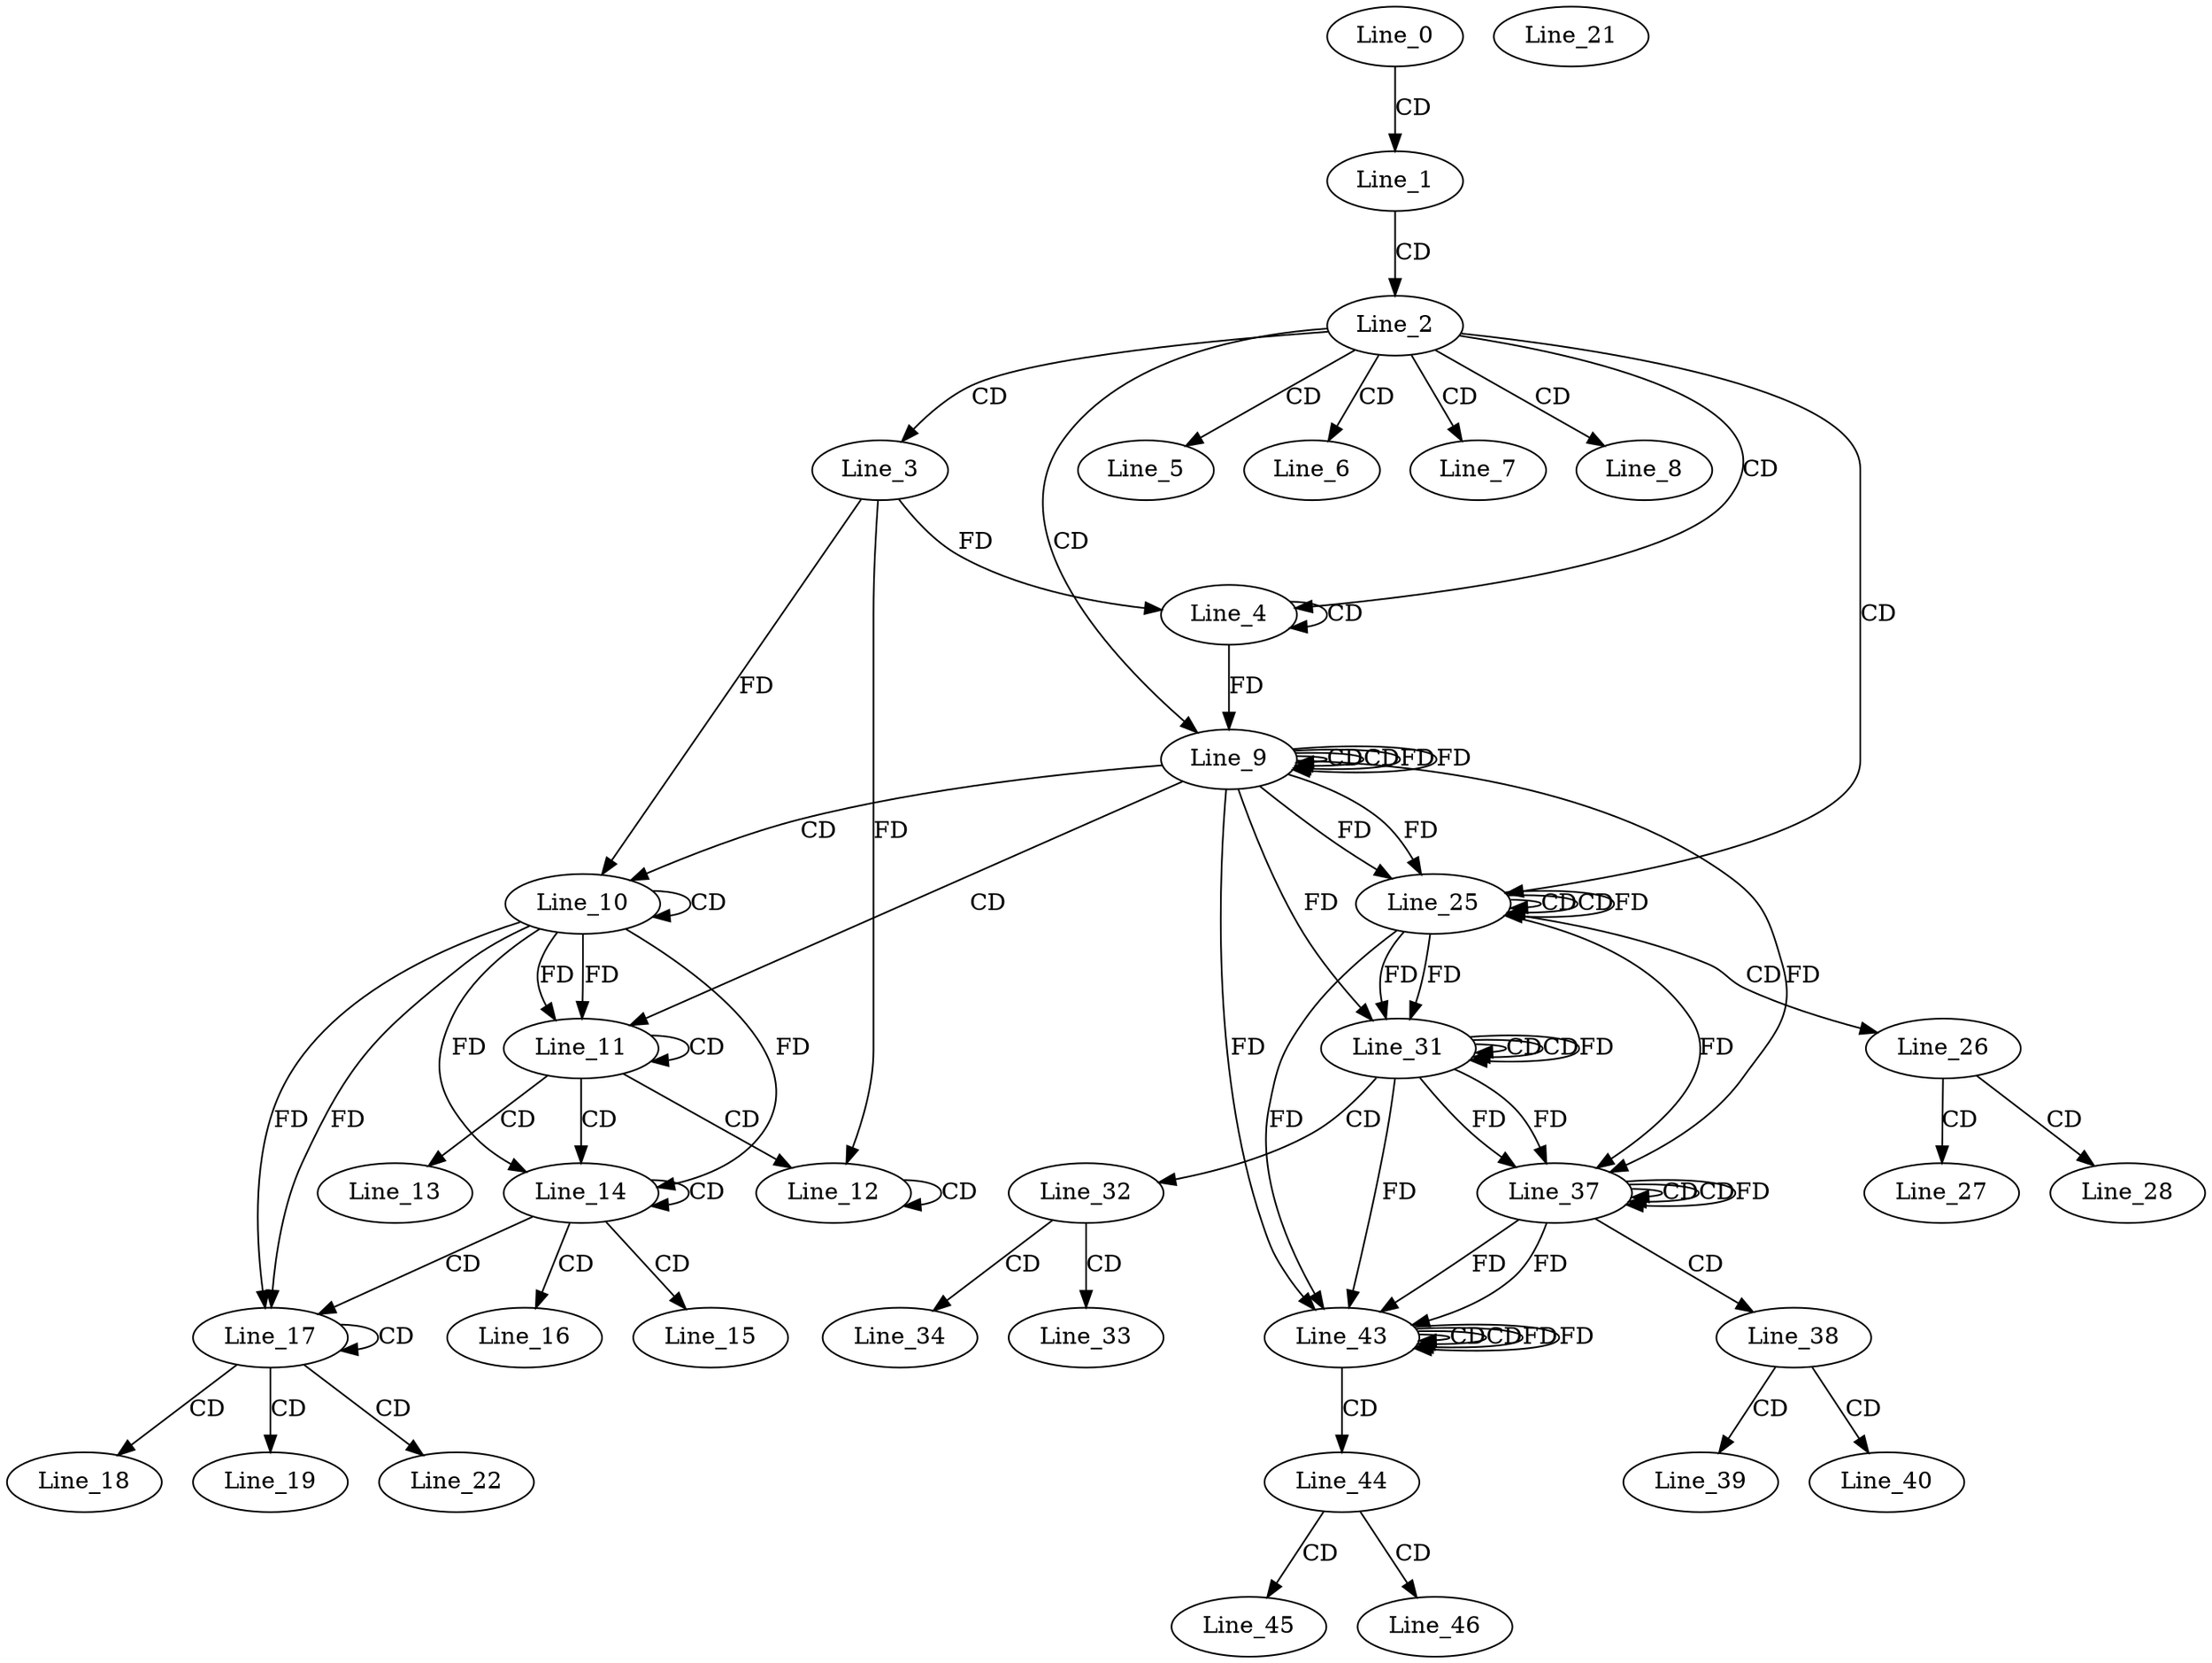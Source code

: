 digraph G {
  Line_0;
  Line_1;
  Line_2;
  Line_3;
  Line_4;
  Line_4;
  Line_5;
  Line_6;
  Line_7;
  Line_8;
  Line_9;
  Line_9;
  Line_9;
  Line_10;
  Line_10;
  Line_11;
  Line_11;
  Line_12;
  Line_12;
  Line_13;
  Line_14;
  Line_14;
  Line_15;
  Line_16;
  Line_17;
  Line_17;
  Line_18;
  Line_19;
  Line_21;
  Line_22;
  Line_25;
  Line_25;
  Line_25;
  Line_26;
  Line_27;
  Line_28;
  Line_31;
  Line_31;
  Line_31;
  Line_32;
  Line_33;
  Line_34;
  Line_37;
  Line_37;
  Line_37;
  Line_38;
  Line_39;
  Line_40;
  Line_43;
  Line_43;
  Line_43;
  Line_44;
  Line_45;
  Line_46;
  Line_0 -> Line_1 [ label="CD" ];
  Line_1 -> Line_2 [ label="CD" ];
  Line_2 -> Line_3 [ label="CD" ];
  Line_2 -> Line_4 [ label="CD" ];
  Line_4 -> Line_4 [ label="CD" ];
  Line_3 -> Line_4 [ label="FD" ];
  Line_2 -> Line_5 [ label="CD" ];
  Line_2 -> Line_6 [ label="CD" ];
  Line_2 -> Line_7 [ label="CD" ];
  Line_2 -> Line_8 [ label="CD" ];
  Line_2 -> Line_9 [ label="CD" ];
  Line_9 -> Line_9 [ label="CD" ];
  Line_4 -> Line_9 [ label="FD" ];
  Line_9 -> Line_9 [ label="CD" ];
  Line_9 -> Line_9 [ label="FD" ];
  Line_9 -> Line_10 [ label="CD" ];
  Line_10 -> Line_10 [ label="CD" ];
  Line_3 -> Line_10 [ label="FD" ];
  Line_9 -> Line_11 [ label="CD" ];
  Line_10 -> Line_11 [ label="FD" ];
  Line_11 -> Line_11 [ label="CD" ];
  Line_10 -> Line_11 [ label="FD" ];
  Line_11 -> Line_12 [ label="CD" ];
  Line_12 -> Line_12 [ label="CD" ];
  Line_3 -> Line_12 [ label="FD" ];
  Line_11 -> Line_13 [ label="CD" ];
  Line_11 -> Line_14 [ label="CD" ];
  Line_10 -> Line_14 [ label="FD" ];
  Line_14 -> Line_14 [ label="CD" ];
  Line_10 -> Line_14 [ label="FD" ];
  Line_14 -> Line_15 [ label="CD" ];
  Line_14 -> Line_16 [ label="CD" ];
  Line_14 -> Line_17 [ label="CD" ];
  Line_10 -> Line_17 [ label="FD" ];
  Line_17 -> Line_17 [ label="CD" ];
  Line_10 -> Line_17 [ label="FD" ];
  Line_17 -> Line_18 [ label="CD" ];
  Line_17 -> Line_19 [ label="CD" ];
  Line_17 -> Line_22 [ label="CD" ];
  Line_2 -> Line_25 [ label="CD" ];
  Line_25 -> Line_25 [ label="CD" ];
  Line_9 -> Line_25 [ label="FD" ];
  Line_25 -> Line_25 [ label="CD" ];
  Line_25 -> Line_25 [ label="FD" ];
  Line_9 -> Line_25 [ label="FD" ];
  Line_25 -> Line_26 [ label="CD" ];
  Line_26 -> Line_27 [ label="CD" ];
  Line_26 -> Line_28 [ label="CD" ];
  Line_31 -> Line_31 [ label="CD" ];
  Line_25 -> Line_31 [ label="FD" ];
  Line_31 -> Line_31 [ label="CD" ];
  Line_31 -> Line_31 [ label="FD" ];
  Line_25 -> Line_31 [ label="FD" ];
  Line_9 -> Line_31 [ label="FD" ];
  Line_31 -> Line_32 [ label="CD" ];
  Line_32 -> Line_33 [ label="CD" ];
  Line_32 -> Line_34 [ label="CD" ];
  Line_37 -> Line_37 [ label="CD" ];
  Line_31 -> Line_37 [ label="FD" ];
  Line_37 -> Line_37 [ label="CD" ];
  Line_37 -> Line_37 [ label="FD" ];
  Line_31 -> Line_37 [ label="FD" ];
  Line_25 -> Line_37 [ label="FD" ];
  Line_9 -> Line_37 [ label="FD" ];
  Line_37 -> Line_38 [ label="CD" ];
  Line_38 -> Line_39 [ label="CD" ];
  Line_38 -> Line_40 [ label="CD" ];
  Line_43 -> Line_43 [ label="CD" ];
  Line_37 -> Line_43 [ label="FD" ];
  Line_43 -> Line_43 [ label="CD" ];
  Line_43 -> Line_43 [ label="FD" ];
  Line_37 -> Line_43 [ label="FD" ];
  Line_31 -> Line_43 [ label="FD" ];
  Line_25 -> Line_43 [ label="FD" ];
  Line_9 -> Line_43 [ label="FD" ];
  Line_43 -> Line_44 [ label="CD" ];
  Line_44 -> Line_45 [ label="CD" ];
  Line_44 -> Line_46 [ label="CD" ];
  Line_9 -> Line_9 [ label="FD" ];
  Line_43 -> Line_43 [ label="FD" ];
}
